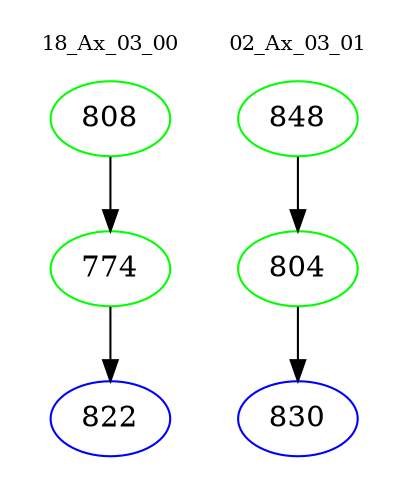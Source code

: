 digraph{
subgraph cluster_0 {
color = white
label = "18_Ax_03_00";
fontsize=10;
T0_808 [label="808", color="green"]
T0_808 -> T0_774 [color="black"]
T0_774 [label="774", color="green"]
T0_774 -> T0_822 [color="black"]
T0_822 [label="822", color="blue"]
}
subgraph cluster_1 {
color = white
label = "02_Ax_03_01";
fontsize=10;
T1_848 [label="848", color="green"]
T1_848 -> T1_804 [color="black"]
T1_804 [label="804", color="green"]
T1_804 -> T1_830 [color="black"]
T1_830 [label="830", color="blue"]
}
}

